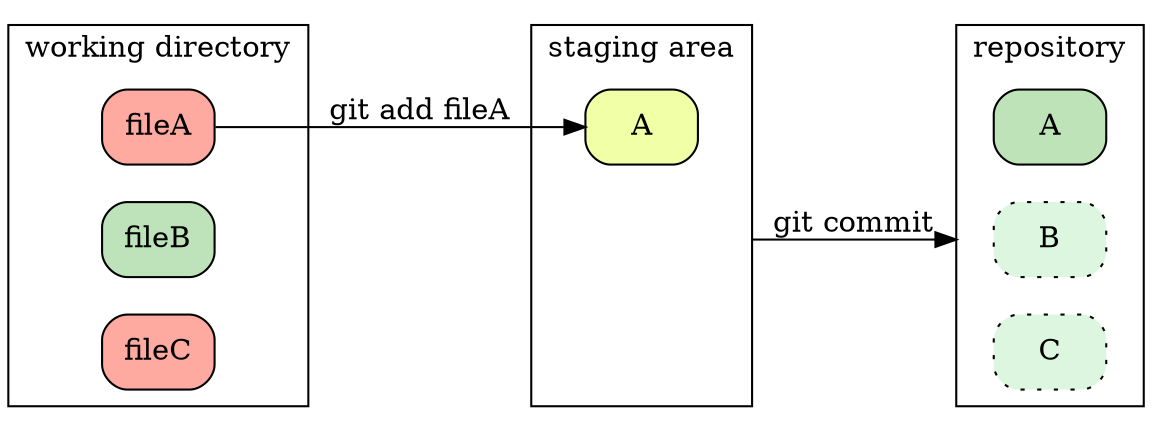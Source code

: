 digraph G {
    compound=true
    rankdir=LR
    node [shape=rect style="filled,rounded"]
    subgraph cluster_workdir {
        node [fillcolor="#bee3ba"]
        label="working directory"
        fileA [fillcolor="#feaaa0"]
        fileB
        fileC [fillcolor="#feaaa0"]
    }

    subgraph cluster_index {
        node [fillcolor="#f1ffa7"]
        label="staging area"
        A
        B [style=invis]
        C [style=invis]
    }

    subgraph cluster_repo {
        node [fillcolor="#ddf6e0" style="filled,rounded,dotted"]
        label="repository"
        A_ [label="A" fillcolor="#bee3b8" style="filled,rounded"]
        B_ [label=B]
        C_ [label=C]
    }
    fileA -> A [label="git add fileA"] 
    B -> B_ [ltail=cluster_index lhead=cluster_repo label="git commit"]
}

